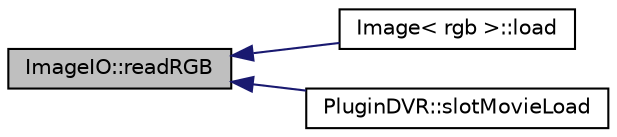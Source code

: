 digraph "ImageIO::readRGB"
{
 // INTERACTIVE_SVG=YES
  edge [fontname="Helvetica",fontsize="10",labelfontname="Helvetica",labelfontsize="10"];
  node [fontname="Helvetica",fontsize="10",shape=record];
  rankdir="LR";
  Node1 [label="ImageIO::readRGB",height=0.2,width=0.4,color="black", fillcolor="grey75", style="filled", fontcolor="black"];
  Node1 -> Node2 [dir="back",color="midnightblue",fontsize="10",style="solid",fontname="Helvetica"];
  Node2 [label="Image\< rgb \>::load",height=0.2,width=0.4,color="black", fillcolor="white", style="filled",URL="$de/d73/class_image.html#a5453c2d21bf333018fa5e371669903d0"];
  Node1 -> Node3 [dir="back",color="midnightblue",fontsize="10",style="solid",fontname="Helvetica"];
  Node3 [label="PluginDVR::slotMovieLoad",height=0.2,width=0.4,color="black", fillcolor="white", style="filled",URL="$df/d79/class_plugin_d_v_r.html#ac1551ef5636ffba4bf6f2dc7c8f1e557"];
}
